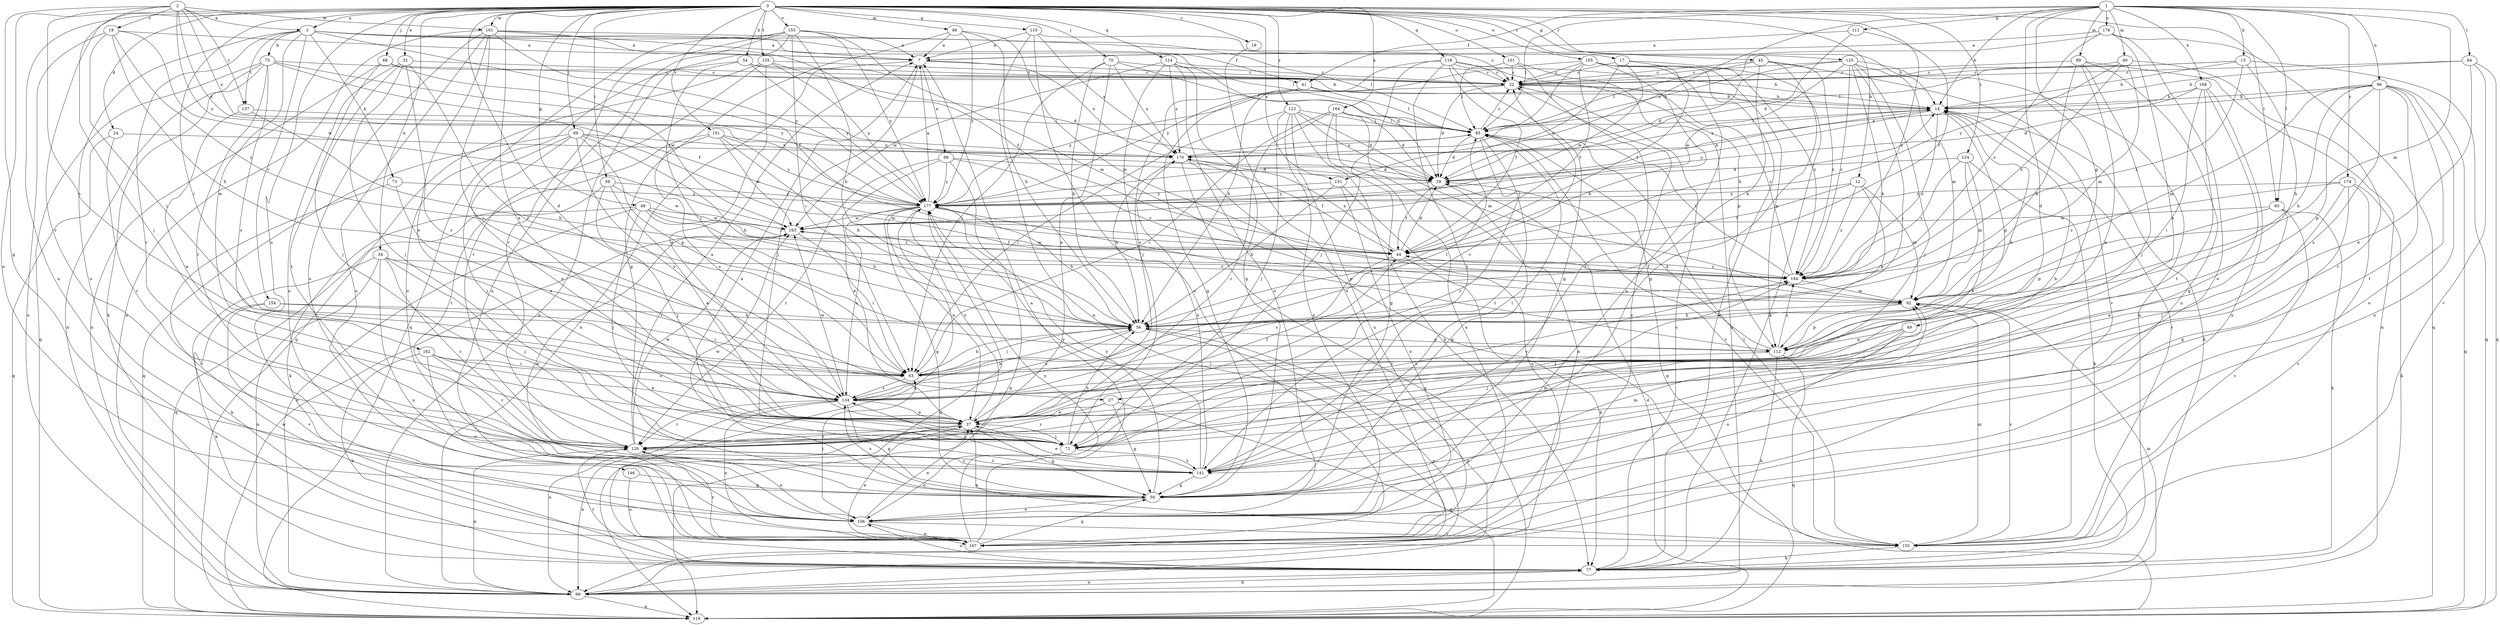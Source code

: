 strict digraph  {
0;
1;
2;
3;
7;
12;
13;
14;
17;
18;
19;
22;
24;
27;
29;
32;
34;
37;
41;
44;
45;
48;
49;
50;
54;
56;
59;
63;
68;
69;
70;
71;
73;
75;
77;
83;
84;
85;
86;
89;
90;
92;
96;
98;
99;
101;
105;
106;
110;
111;
112;
114;
118;
119;
123;
124;
125;
126;
131;
134;
135;
137;
141;
146;
147;
151;
153;
154;
155;
161;
162;
163;
164;
168;
170;
174;
176;
177;
184;
0 -> 3  [label=a];
0 -> 12  [label=b];
0 -> 17  [label=c];
0 -> 18  [label=c];
0 -> 24  [label=d];
0 -> 27  [label=d];
0 -> 32  [label=e];
0 -> 34  [label=e];
0 -> 37  [label=e];
0 -> 45  [label=g];
0 -> 48  [label=g];
0 -> 54  [label=h];
0 -> 59  [label=i];
0 -> 63  [label=i];
0 -> 68  [label=j];
0 -> 69  [label=j];
0 -> 70  [label=j];
0 -> 83  [label=l];
0 -> 86  [label=m];
0 -> 101  [label=o];
0 -> 105  [label=o];
0 -> 106  [label=o];
0 -> 110  [label=p];
0 -> 114  [label=q];
0 -> 118  [label=q];
0 -> 123  [label=r];
0 -> 124  [label=r];
0 -> 125  [label=r];
0 -> 126  [label=r];
0 -> 131  [label=s];
0 -> 135  [label=t];
0 -> 146  [label=u];
0 -> 147  [label=u];
0 -> 151  [label=v];
0 -> 153  [label=v];
0 -> 161  [label=w];
0 -> 164  [label=x];
0 -> 184  [label=z];
1 -> 13  [label=b];
1 -> 14  [label=b];
1 -> 27  [label=d];
1 -> 41  [label=f];
1 -> 49  [label=g];
1 -> 83  [label=l];
1 -> 84  [label=l];
1 -> 85  [label=l];
1 -> 89  [label=m];
1 -> 90  [label=m];
1 -> 92  [label=m];
1 -> 96  [label=n];
1 -> 111  [label=p];
1 -> 131  [label=s];
1 -> 168  [label=x];
1 -> 174  [label=y];
1 -> 176  [label=y];
2 -> 3  [label=a];
2 -> 19  [label=c];
2 -> 29  [label=d];
2 -> 50  [label=g];
2 -> 63  [label=i];
2 -> 71  [label=j];
2 -> 137  [label=t];
2 -> 161  [label=w];
2 -> 170  [label=x];
2 -> 177  [label=y];
3 -> 7  [label=a];
3 -> 22  [label=c];
3 -> 41  [label=f];
3 -> 44  [label=f];
3 -> 73  [label=k];
3 -> 75  [label=k];
3 -> 85  [label=l];
3 -> 106  [label=o];
3 -> 126  [label=r];
3 -> 137  [label=t];
3 -> 154  [label=v];
3 -> 162  [label=w];
7 -> 22  [label=c];
7 -> 71  [label=j];
7 -> 98  [label=n];
7 -> 99  [label=n];
7 -> 170  [label=x];
12 -> 44  [label=f];
12 -> 92  [label=m];
12 -> 112  [label=p];
12 -> 177  [label=y];
12 -> 184  [label=z];
13 -> 14  [label=b];
13 -> 22  [label=c];
13 -> 56  [label=h];
13 -> 85  [label=l];
13 -> 119  [label=q];
13 -> 184  [label=z];
14 -> 85  [label=l];
14 -> 112  [label=p];
14 -> 155  [label=v];
14 -> 170  [label=x];
14 -> 177  [label=y];
14 -> 184  [label=z];
17 -> 22  [label=c];
17 -> 44  [label=f];
17 -> 77  [label=k];
17 -> 163  [label=w];
17 -> 177  [label=y];
18 -> 147  [label=u];
19 -> 7  [label=a];
19 -> 56  [label=h];
19 -> 63  [label=i];
19 -> 99  [label=n];
19 -> 163  [label=w];
19 -> 184  [label=z];
22 -> 14  [label=b];
22 -> 29  [label=d];
22 -> 177  [label=y];
24 -> 119  [label=q];
24 -> 126  [label=r];
24 -> 170  [label=x];
27 -> 37  [label=e];
27 -> 50  [label=g];
27 -> 119  [label=q];
27 -> 126  [label=r];
29 -> 14  [label=b];
29 -> 44  [label=f];
29 -> 50  [label=g];
29 -> 177  [label=y];
32 -> 22  [label=c];
32 -> 63  [label=i];
32 -> 71  [label=j];
32 -> 106  [label=o];
32 -> 134  [label=s];
32 -> 141  [label=t];
34 -> 63  [label=i];
34 -> 71  [label=j];
34 -> 77  [label=k];
34 -> 99  [label=n];
34 -> 126  [label=r];
34 -> 147  [label=u];
34 -> 184  [label=z];
37 -> 22  [label=c];
37 -> 44  [label=f];
37 -> 50  [label=g];
37 -> 71  [label=j];
37 -> 99  [label=n];
37 -> 126  [label=r];
37 -> 177  [label=y];
41 -> 14  [label=b];
41 -> 50  [label=g];
41 -> 85  [label=l];
41 -> 134  [label=s];
44 -> 14  [label=b];
44 -> 29  [label=d];
44 -> 77  [label=k];
44 -> 134  [label=s];
44 -> 163  [label=w];
44 -> 170  [label=x];
44 -> 184  [label=z];
45 -> 22  [label=c];
45 -> 50  [label=g];
45 -> 56  [label=h];
45 -> 85  [label=l];
45 -> 155  [label=v];
45 -> 184  [label=z];
48 -> 44  [label=f];
48 -> 56  [label=h];
48 -> 71  [label=j];
48 -> 99  [label=n];
48 -> 119  [label=q];
48 -> 163  [label=w];
48 -> 184  [label=z];
49 -> 71  [label=j];
49 -> 106  [label=o];
49 -> 112  [label=p];
49 -> 134  [label=s];
50 -> 7  [label=a];
50 -> 92  [label=m];
50 -> 106  [label=o];
50 -> 134  [label=s];
50 -> 163  [label=w];
50 -> 177  [label=y];
54 -> 14  [label=b];
54 -> 22  [label=c];
54 -> 63  [label=i];
54 -> 106  [label=o];
54 -> 177  [label=y];
56 -> 63  [label=i];
56 -> 99  [label=n];
56 -> 112  [label=p];
56 -> 134  [label=s];
59 -> 37  [label=e];
59 -> 71  [label=j];
59 -> 77  [label=k];
59 -> 163  [label=w];
59 -> 177  [label=y];
63 -> 14  [label=b];
63 -> 56  [label=h];
63 -> 85  [label=l];
63 -> 134  [label=s];
68 -> 22  [label=c];
68 -> 71  [label=j];
68 -> 99  [label=n];
68 -> 163  [label=w];
69 -> 37  [label=e];
69 -> 56  [label=h];
69 -> 71  [label=j];
69 -> 92  [label=m];
69 -> 112  [label=p];
69 -> 119  [label=q];
69 -> 134  [label=s];
69 -> 170  [label=x];
70 -> 22  [label=c];
70 -> 37  [label=e];
70 -> 56  [label=h];
70 -> 63  [label=i];
70 -> 85  [label=l];
70 -> 170  [label=x];
71 -> 56  [label=h];
71 -> 106  [label=o];
71 -> 141  [label=t];
71 -> 184  [label=z];
73 -> 134  [label=s];
73 -> 147  [label=u];
73 -> 177  [label=y];
75 -> 22  [label=c];
75 -> 44  [label=f];
75 -> 77  [label=k];
75 -> 99  [label=n];
75 -> 119  [label=q];
75 -> 126  [label=r];
75 -> 134  [label=s];
75 -> 177  [label=y];
77 -> 14  [label=b];
77 -> 22  [label=c];
77 -> 99  [label=n];
77 -> 106  [label=o];
77 -> 126  [label=r];
83 -> 37  [label=e];
83 -> 77  [label=k];
83 -> 112  [label=p];
83 -> 155  [label=v];
83 -> 163  [label=w];
84 -> 14  [label=b];
84 -> 22  [label=c];
84 -> 37  [label=e];
84 -> 119  [label=q];
84 -> 155  [label=v];
85 -> 22  [label=c];
85 -> 29  [label=d];
85 -> 119  [label=q];
85 -> 126  [label=r];
85 -> 141  [label=t];
85 -> 155  [label=v];
85 -> 170  [label=x];
86 -> 7  [label=a];
86 -> 50  [label=g];
86 -> 56  [label=h];
86 -> 92  [label=m];
86 -> 177  [label=y];
89 -> 22  [label=c];
89 -> 37  [label=e];
89 -> 56  [label=h];
89 -> 71  [label=j];
89 -> 99  [label=n];
89 -> 147  [label=u];
90 -> 22  [label=c];
90 -> 92  [label=m];
90 -> 141  [label=t];
90 -> 177  [label=y];
90 -> 184  [label=z];
92 -> 56  [label=h];
92 -> 112  [label=p];
92 -> 155  [label=v];
96 -> 14  [label=b];
96 -> 56  [label=h];
96 -> 92  [label=m];
96 -> 106  [label=o];
96 -> 112  [label=p];
96 -> 119  [label=q];
96 -> 134  [label=s];
96 -> 141  [label=t];
96 -> 147  [label=u];
96 -> 170  [label=x];
98 -> 29  [label=d];
98 -> 37  [label=e];
98 -> 119  [label=q];
98 -> 126  [label=r];
98 -> 177  [label=y];
98 -> 184  [label=z];
99 -> 56  [label=h];
99 -> 77  [label=k];
99 -> 92  [label=m];
99 -> 119  [label=q];
101 -> 22  [label=c];
101 -> 85  [label=l];
101 -> 99  [label=n];
101 -> 141  [label=t];
105 -> 22  [label=c];
105 -> 44  [label=f];
105 -> 56  [label=h];
105 -> 77  [label=k];
105 -> 85  [label=l];
105 -> 106  [label=o];
105 -> 112  [label=p];
105 -> 177  [label=y];
105 -> 184  [label=z];
106 -> 37  [label=e];
106 -> 63  [label=i];
106 -> 147  [label=u];
106 -> 155  [label=v];
110 -> 7  [label=a];
110 -> 14  [label=b];
110 -> 99  [label=n];
110 -> 147  [label=u];
110 -> 170  [label=x];
111 -> 7  [label=a];
111 -> 29  [label=d];
111 -> 44  [label=f];
112 -> 29  [label=d];
112 -> 63  [label=i];
112 -> 77  [label=k];
112 -> 119  [label=q];
112 -> 184  [label=z];
114 -> 22  [label=c];
114 -> 29  [label=d];
114 -> 50  [label=g];
114 -> 71  [label=j];
114 -> 106  [label=o];
114 -> 163  [label=w];
114 -> 170  [label=x];
118 -> 14  [label=b];
118 -> 22  [label=c];
118 -> 44  [label=f];
118 -> 50  [label=g];
118 -> 56  [label=h];
118 -> 71  [label=j];
118 -> 112  [label=p];
118 -> 141  [label=t];
119 -> 29  [label=d];
119 -> 163  [label=w];
123 -> 29  [label=d];
123 -> 63  [label=i];
123 -> 71  [label=j];
123 -> 77  [label=k];
123 -> 85  [label=l];
123 -> 92  [label=m];
123 -> 106  [label=o];
123 -> 147  [label=u];
124 -> 29  [label=d];
124 -> 37  [label=e];
124 -> 77  [label=k];
124 -> 92  [label=m];
124 -> 184  [label=z];
125 -> 22  [label=c];
125 -> 29  [label=d];
125 -> 56  [label=h];
125 -> 63  [label=i];
125 -> 71  [label=j];
125 -> 77  [label=k];
125 -> 92  [label=m];
125 -> 163  [label=w];
125 -> 184  [label=z];
126 -> 7  [label=a];
126 -> 14  [label=b];
126 -> 99  [label=n];
126 -> 106  [label=o];
126 -> 141  [label=t];
126 -> 163  [label=w];
126 -> 184  [label=z];
131 -> 56  [label=h];
131 -> 106  [label=o];
131 -> 147  [label=u];
131 -> 177  [label=y];
134 -> 37  [label=e];
134 -> 50  [label=g];
134 -> 56  [label=h];
134 -> 99  [label=n];
134 -> 126  [label=r];
134 -> 147  [label=u];
134 -> 163  [label=w];
135 -> 22  [label=c];
135 -> 29  [label=d];
135 -> 37  [label=e];
135 -> 119  [label=q];
135 -> 126  [label=r];
135 -> 177  [label=y];
137 -> 37  [label=e];
137 -> 56  [label=h];
137 -> 85  [label=l];
141 -> 37  [label=e];
141 -> 50  [label=g];
141 -> 85  [label=l];
141 -> 92  [label=m];
141 -> 126  [label=r];
141 -> 134  [label=s];
141 -> 163  [label=w];
141 -> 170  [label=x];
141 -> 177  [label=y];
146 -> 50  [label=g];
146 -> 147  [label=u];
147 -> 7  [label=a];
147 -> 22  [label=c];
147 -> 37  [label=e];
147 -> 50  [label=g];
147 -> 126  [label=r];
147 -> 177  [label=y];
151 -> 56  [label=h];
151 -> 134  [label=s];
151 -> 141  [label=t];
151 -> 163  [label=w];
151 -> 170  [label=x];
151 -> 177  [label=y];
153 -> 7  [label=a];
153 -> 56  [label=h];
153 -> 63  [label=i];
153 -> 92  [label=m];
153 -> 99  [label=n];
153 -> 119  [label=q];
153 -> 126  [label=r];
153 -> 147  [label=u];
153 -> 177  [label=y];
154 -> 56  [label=h];
154 -> 63  [label=i];
154 -> 77  [label=k];
154 -> 155  [label=v];
155 -> 37  [label=e];
155 -> 77  [label=k];
155 -> 85  [label=l];
155 -> 92  [label=m];
161 -> 7  [label=a];
161 -> 37  [label=e];
161 -> 44  [label=f];
161 -> 85  [label=l];
161 -> 99  [label=n];
161 -> 106  [label=o];
161 -> 134  [label=s];
161 -> 147  [label=u];
161 -> 177  [label=y];
162 -> 37  [label=e];
162 -> 63  [label=i];
162 -> 77  [label=k];
162 -> 106  [label=o];
162 -> 126  [label=r];
162 -> 134  [label=s];
163 -> 44  [label=f];
163 -> 63  [label=i];
164 -> 29  [label=d];
164 -> 50  [label=g];
164 -> 63  [label=i];
164 -> 85  [label=l];
164 -> 99  [label=n];
164 -> 126  [label=r];
164 -> 147  [label=u];
168 -> 14  [label=b];
168 -> 29  [label=d];
168 -> 50  [label=g];
168 -> 63  [label=i];
168 -> 141  [label=t];
168 -> 147  [label=u];
170 -> 29  [label=d];
170 -> 44  [label=f];
170 -> 56  [label=h];
170 -> 85  [label=l];
170 -> 119  [label=q];
170 -> 155  [label=v];
174 -> 50  [label=g];
174 -> 71  [label=j];
174 -> 77  [label=k];
174 -> 155  [label=v];
174 -> 177  [label=y];
174 -> 184  [label=z];
176 -> 7  [label=a];
176 -> 106  [label=o];
176 -> 119  [label=q];
176 -> 134  [label=s];
176 -> 170  [label=x];
176 -> 184  [label=z];
177 -> 7  [label=a];
177 -> 37  [label=e];
177 -> 50  [label=g];
177 -> 56  [label=h];
177 -> 77  [label=k];
177 -> 112  [label=p];
177 -> 119  [label=q];
177 -> 134  [label=s];
177 -> 163  [label=w];
184 -> 22  [label=c];
184 -> 44  [label=f];
184 -> 85  [label=l];
184 -> 92  [label=m];
}
